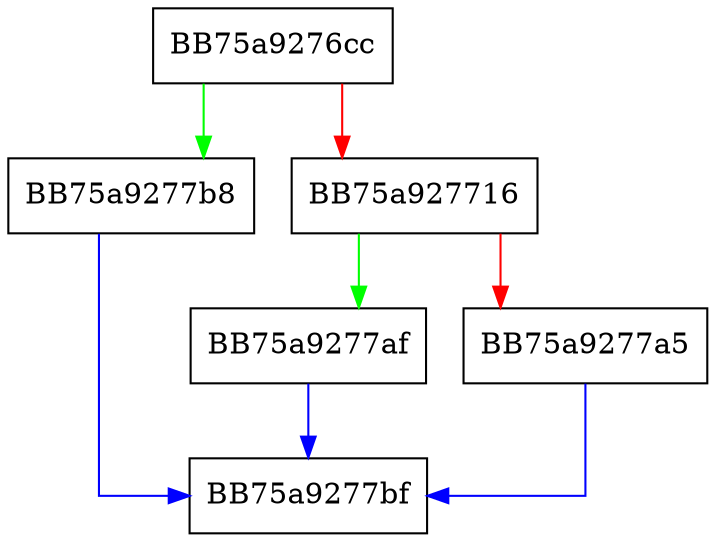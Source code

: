 digraph _pop {
  node [shape="box"];
  graph [splines=ortho];
  BB75a9276cc -> BB75a9277b8 [color="green"];
  BB75a9276cc -> BB75a927716 [color="red"];
  BB75a927716 -> BB75a9277af [color="green"];
  BB75a927716 -> BB75a9277a5 [color="red"];
  BB75a9277a5 -> BB75a9277bf [color="blue"];
  BB75a9277af -> BB75a9277bf [color="blue"];
  BB75a9277b8 -> BB75a9277bf [color="blue"];
}
